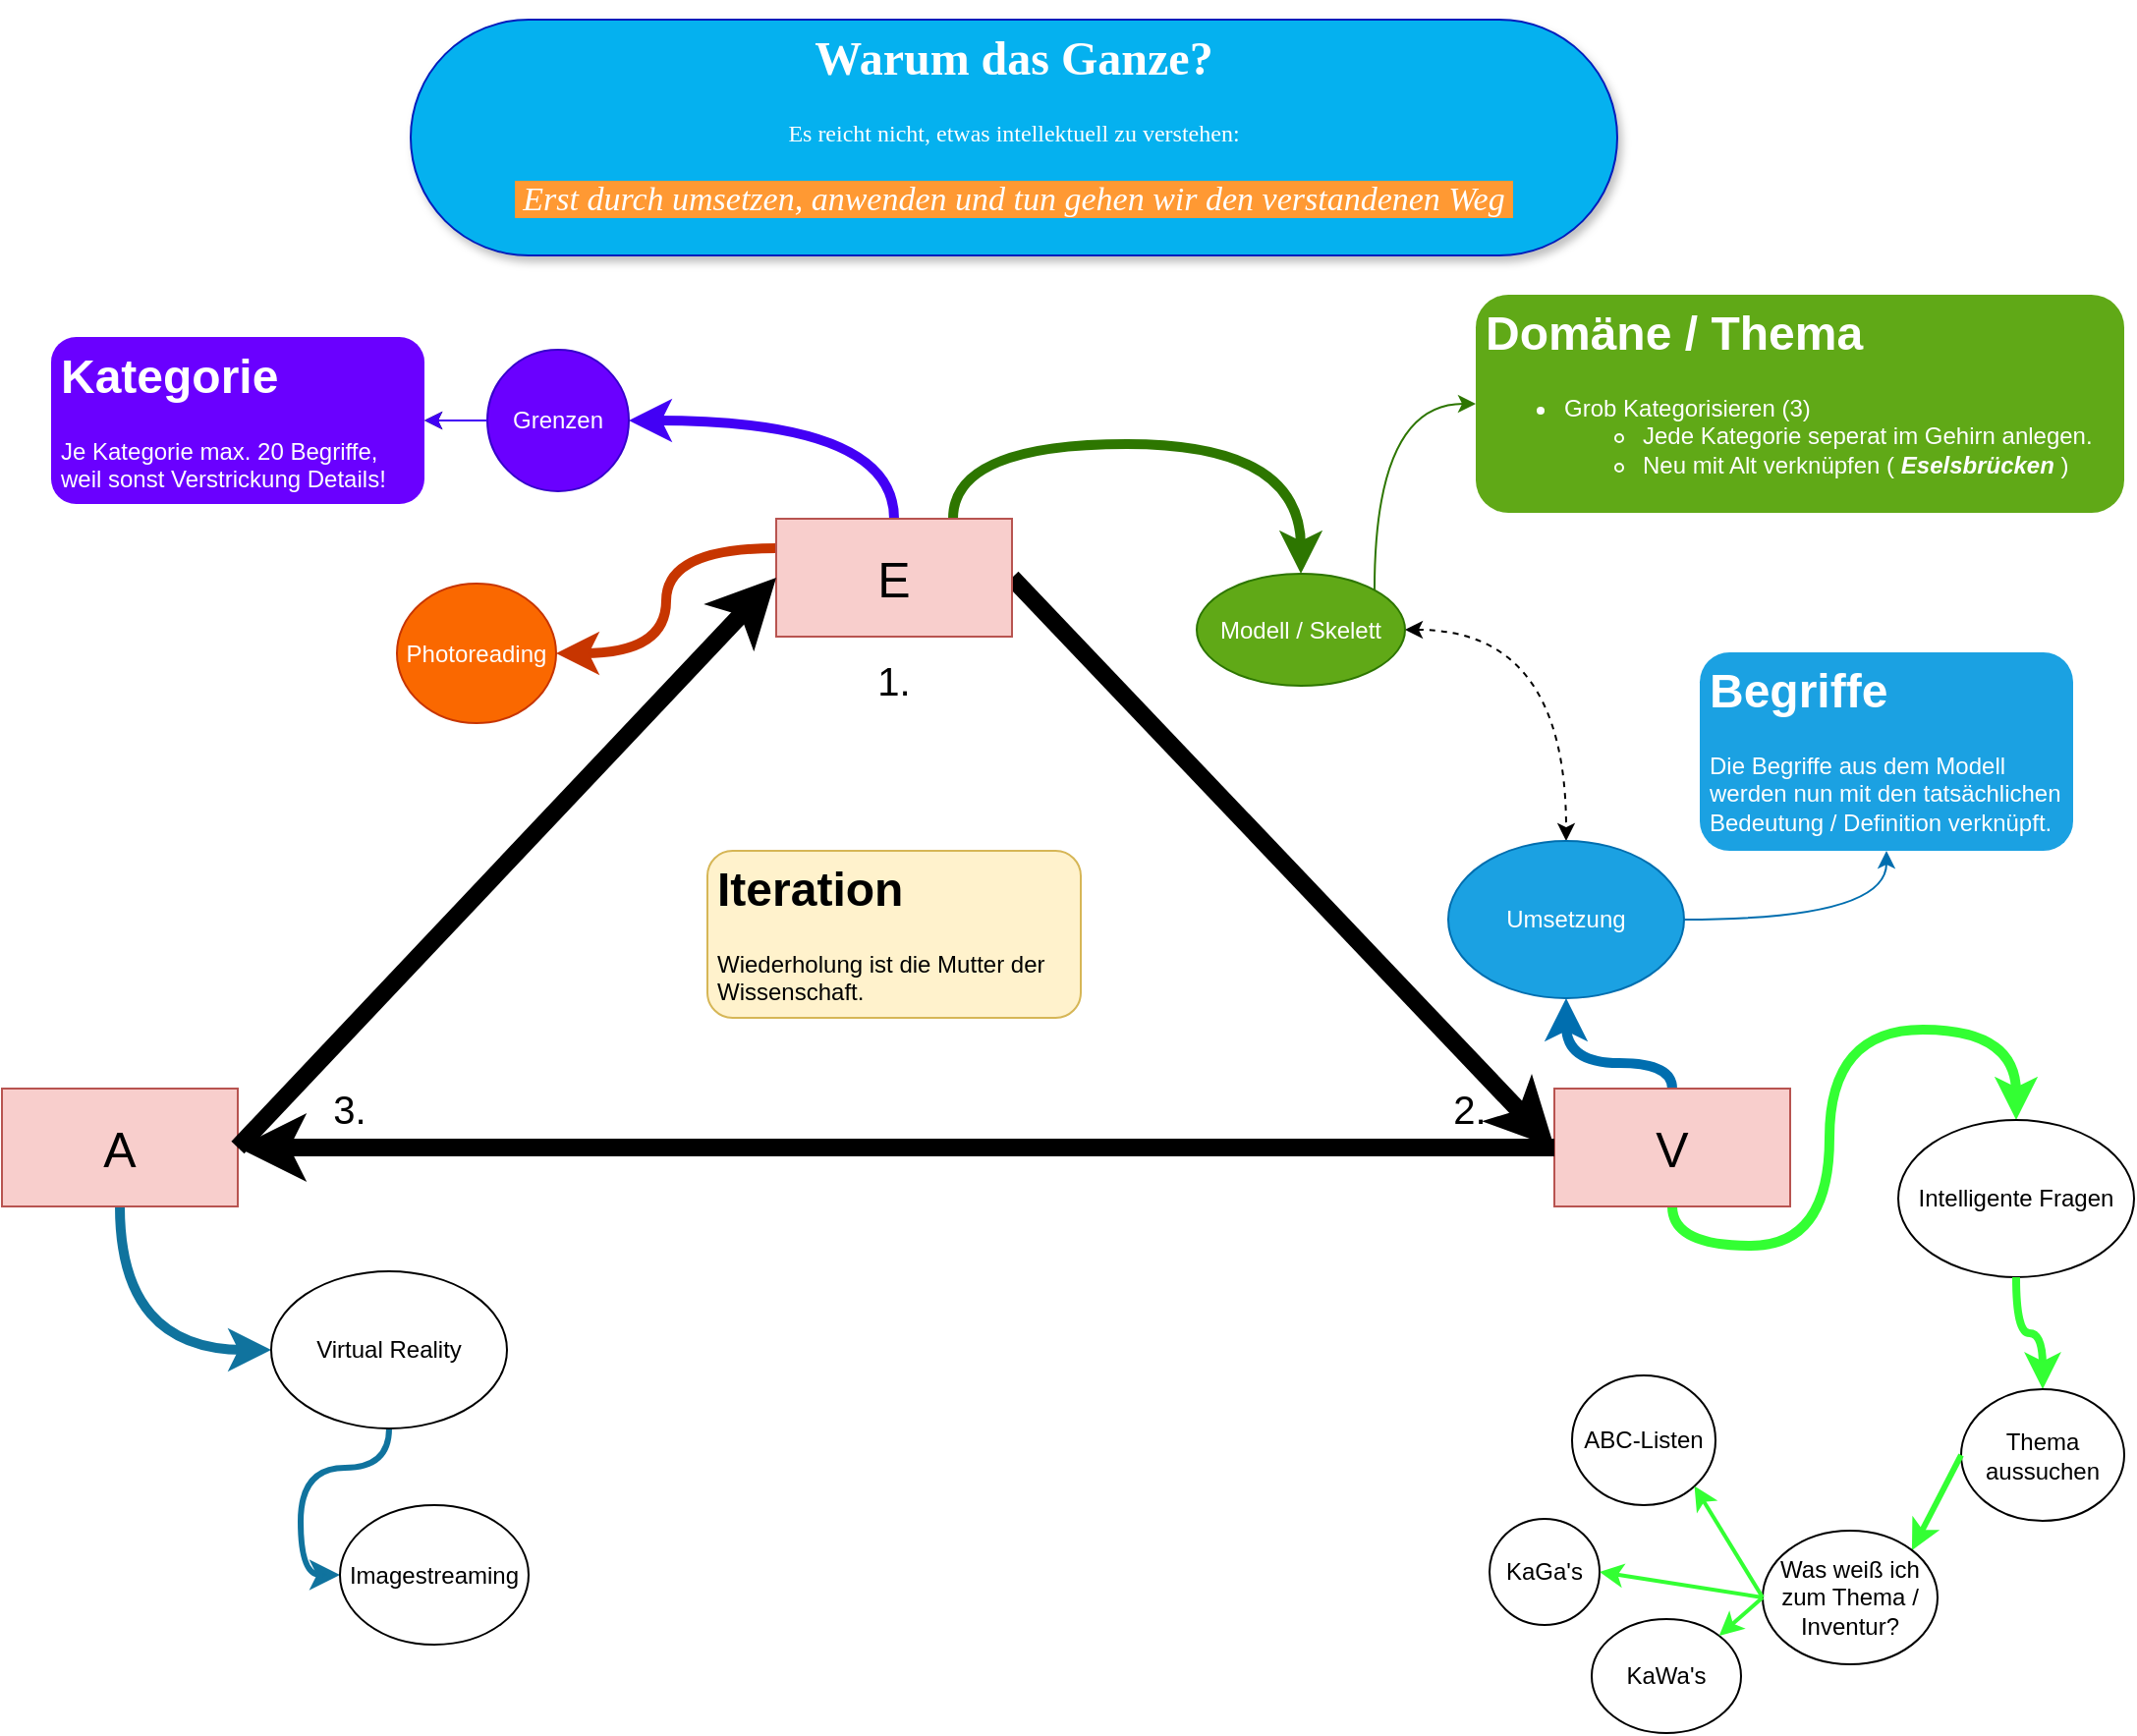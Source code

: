 <mxfile version="13.5.7" type="github" pages="2">
  <diagram id="7l1dg0tEb2V09woH2qkD" name="Page-1">
    <mxGraphModel dx="1798" dy="1771" grid="0" gridSize="10" guides="1" tooltips="1" connect="1" arrows="1" fold="1" page="1" pageScale="1" pageWidth="1169" pageHeight="827" math="0" shadow="0">
      <root>
        <mxCell id="0" />
        <mxCell id="1" parent="0" />
        <mxCell id="96YwABl5tEflGrhusscS-23" style="rounded=0;orthogonalLoop=1;jettySize=auto;html=1;exitX=1;exitY=0.5;exitDx=0;exitDy=0;entryX=0;entryY=0.5;entryDx=0;entryDy=0;endArrow=classic;endFill=1;strokeWidth=9;" parent="1" source="96YwABl5tEflGrhusscS-2" target="96YwABl5tEflGrhusscS-4" edge="1">
          <mxGeometry relative="1" as="geometry" />
        </mxCell>
        <mxCell id="96YwABl5tEflGrhusscS-26" style="edgeStyle=orthogonalEdgeStyle;curved=1;rounded=0;orthogonalLoop=1;jettySize=auto;html=1;exitX=0.75;exitY=0;exitDx=0;exitDy=0;entryX=0.5;entryY=0;entryDx=0;entryDy=0;endArrow=classic;endFill=1;strokeWidth=5;startArrow=none;startFill=0;fillColor=#60a917;strokeColor=#2D7600;" parent="1" source="96YwABl5tEflGrhusscS-2" target="96YwABl5tEflGrhusscS-6" edge="1">
          <mxGeometry relative="1" as="geometry">
            <Array as="points">
              <mxPoint x="542" y="164" />
              <mxPoint x="719" y="164" />
            </Array>
          </mxGeometry>
        </mxCell>
        <mxCell id="96YwABl5tEflGrhusscS-31" style="edgeStyle=orthogonalEdgeStyle;rounded=0;orthogonalLoop=1;jettySize=auto;html=1;exitX=0.5;exitY=0;exitDx=0;exitDy=0;startArrow=none;startFill=0;endArrow=classic;endFill=1;strokeWidth=5;curved=1;fillColor=#6a00ff;entryX=1;entryY=0.5;entryDx=0;entryDy=0;strokeColor=#4200F5;" parent="1" source="96YwABl5tEflGrhusscS-2" target="96YwABl5tEflGrhusscS-30" edge="1">
          <mxGeometry relative="1" as="geometry">
            <mxPoint x="367" y="165" as="targetPoint" />
          </mxGeometry>
        </mxCell>
        <mxCell id="XxDKk7C5Enc9TNX7SFU2-21" style="edgeStyle=orthogonalEdgeStyle;rounded=0;orthogonalLoop=1;jettySize=auto;html=1;exitX=0;exitY=0.25;exitDx=0;exitDy=0;entryX=1;entryY=0.5;entryDx=0;entryDy=0;strokeWidth=5;curved=1;fillColor=#fa6800;strokeColor=#C73500;" parent="1" source="96YwABl5tEflGrhusscS-2" target="XxDKk7C5Enc9TNX7SFU2-19" edge="1">
          <mxGeometry relative="1" as="geometry" />
        </mxCell>
        <mxCell id="96YwABl5tEflGrhusscS-2" value="&lt;font style=&quot;font-size: 25px&quot;&gt;E&lt;/font&gt;" style="rounded=0;whiteSpace=wrap;html=1;fillColor=#f8cecc;strokeColor=#b85450;" parent="1" vertex="1">
          <mxGeometry x="452" y="202" width="120" height="60" as="geometry" />
        </mxCell>
        <mxCell id="96YwABl5tEflGrhusscS-9" style="edgeStyle=orthogonalEdgeStyle;rounded=0;orthogonalLoop=1;jettySize=auto;html=1;exitX=0.5;exitY=1;exitDx=0;exitDy=0;entryX=0;entryY=0.5;entryDx=0;entryDy=0;curved=1;strokeWidth=3;fillColor=#b1ddf0;strokeColor=#10739e;" parent="1" source="96YwABl5tEflGrhusscS-8" target="96YwABl5tEflGrhusscS-7" edge="1">
          <mxGeometry relative="1" as="geometry" />
        </mxCell>
        <mxCell id="96YwABl5tEflGrhusscS-10" style="edgeStyle=orthogonalEdgeStyle;rounded=0;orthogonalLoop=1;jettySize=auto;html=1;exitX=0.5;exitY=1;exitDx=0;exitDy=0;entryX=0;entryY=0.5;entryDx=0;entryDy=0;curved=1;strokeWidth=5;fillColor=#b1ddf0;strokeColor=#10739e;" parent="1" source="96YwABl5tEflGrhusscS-3" target="96YwABl5tEflGrhusscS-8" edge="1">
          <mxGeometry relative="1" as="geometry" />
        </mxCell>
        <mxCell id="96YwABl5tEflGrhusscS-3" value="&lt;font style=&quot;font-size: 25px&quot;&gt;A&lt;/font&gt;" style="rounded=0;whiteSpace=wrap;html=1;fillColor=#f8cecc;strokeColor=#b85450;" parent="1" vertex="1">
          <mxGeometry x="58" y="492" width="120" height="60" as="geometry" />
        </mxCell>
        <mxCell id="96YwABl5tEflGrhusscS-16" style="edgeStyle=orthogonalEdgeStyle;rounded=0;orthogonalLoop=1;jettySize=auto;html=1;exitX=0.5;exitY=1;exitDx=0;exitDy=0;entryX=0.5;entryY=0;entryDx=0;entryDy=0;curved=1;strokeWidth=5;strokeColor=#33FF33;" parent="1" source="96YwABl5tEflGrhusscS-4" target="96YwABl5tEflGrhusscS-12" edge="1">
          <mxGeometry relative="1" as="geometry">
            <Array as="points">
              <mxPoint x="908" y="572" />
              <mxPoint x="988" y="572" />
              <mxPoint x="988" y="462" />
              <mxPoint x="1083" y="462" />
            </Array>
          </mxGeometry>
        </mxCell>
        <mxCell id="96YwABl5tEflGrhusscS-20" style="edgeStyle=orthogonalEdgeStyle;rounded=0;orthogonalLoop=1;jettySize=auto;html=1;exitX=0.5;exitY=0;exitDx=0;exitDy=0;entryX=0.5;entryY=1;entryDx=0;entryDy=0;curved=1;fillColor=#1ba1e2;strokeColor=#006EAF;strokeWidth=5;" parent="1" source="96YwABl5tEflGrhusscS-4" target="96YwABl5tEflGrhusscS-11" edge="1">
          <mxGeometry relative="1" as="geometry">
            <Array as="points">
              <mxPoint x="908" y="479" />
              <mxPoint x="854" y="479" />
            </Array>
          </mxGeometry>
        </mxCell>
        <mxCell id="96YwABl5tEflGrhusscS-4" value="&lt;font style=&quot;font-size: 25px&quot;&gt;V&lt;/font&gt;" style="rounded=0;whiteSpace=wrap;html=1;fillColor=#f8cecc;strokeColor=#b85450;" parent="1" vertex="1">
          <mxGeometry x="848" y="492" width="120" height="60" as="geometry" />
        </mxCell>
        <mxCell id="96YwABl5tEflGrhusscS-27" style="edgeStyle=orthogonalEdgeStyle;curved=1;rounded=0;orthogonalLoop=1;jettySize=auto;html=1;exitX=1;exitY=0.5;exitDx=0;exitDy=0;entryX=0.5;entryY=0;entryDx=0;entryDy=0;startArrow=classic;startFill=1;endArrow=classic;endFill=1;strokeWidth=1;dashed=1;" parent="1" source="96YwABl5tEflGrhusscS-6" target="96YwABl5tEflGrhusscS-11" edge="1">
          <mxGeometry relative="1" as="geometry" />
        </mxCell>
        <mxCell id="96YwABl5tEflGrhusscS-6" value="Modell / Skelett" style="ellipse;whiteSpace=wrap;html=1;fillColor=#60a917;strokeColor=#2D7600;fontColor=#ffffff;" parent="1" vertex="1">
          <mxGeometry x="666" y="230" width="106" height="57" as="geometry" />
        </mxCell>
        <UserObject label="Imagestreaming" link="http://127.0.0.1:8080/#Imagestreaming" id="96YwABl5tEflGrhusscS-7">
          <mxCell style="ellipse;whiteSpace=wrap;html=1;noLabel=0;container=0;treeFolding=0;treeMoving=0;comic=0;" parent="1" vertex="1">
            <mxGeometry x="230" y="704" width="96" height="71" as="geometry" />
          </mxCell>
        </UserObject>
        <mxCell id="96YwABl5tEflGrhusscS-8" value="Virtual Reality" style="ellipse;whiteSpace=wrap;html=1;" parent="1" vertex="1">
          <mxGeometry x="195" y="585" width="120" height="80" as="geometry" />
        </mxCell>
        <mxCell id="96YwABl5tEflGrhusscS-11" value="Umsetzung" style="ellipse;whiteSpace=wrap;html=1;fillColor=#1ba1e2;strokeColor=#006EAF;fontColor=#ffffff;" parent="1" vertex="1">
          <mxGeometry x="794" y="366" width="120" height="80" as="geometry" />
        </mxCell>
        <mxCell id="96YwABl5tEflGrhusscS-12" value="Intelligente Fragen" style="ellipse;whiteSpace=wrap;html=1;" parent="1" vertex="1">
          <mxGeometry x="1023" y="508" width="120" height="80" as="geometry" />
        </mxCell>
        <mxCell id="96YwABl5tEflGrhusscS-13" value="ABC-Listen" style="ellipse;whiteSpace=wrap;html=1;" parent="1" vertex="1">
          <mxGeometry x="857" y="638" width="73" height="66" as="geometry" />
        </mxCell>
        <mxCell id="96YwABl5tEflGrhusscS-14" value="KaWa&#39;s" style="ellipse;whiteSpace=wrap;html=1;" parent="1" vertex="1">
          <mxGeometry x="867" y="762" width="76" height="58" as="geometry" />
        </mxCell>
        <mxCell id="96YwABl5tEflGrhusscS-15" value="KaGa&#39;s" style="ellipse;whiteSpace=wrap;html=1;" parent="1" vertex="1">
          <mxGeometry x="815" y="711" width="56" height="54" as="geometry" />
        </mxCell>
        <mxCell id="96YwABl5tEflGrhusscS-24" style="rounded=0;orthogonalLoop=1;jettySize=auto;html=1;exitX=0;exitY=0.5;exitDx=0;exitDy=0;entryX=1;entryY=0.5;entryDx=0;entryDy=0;endArrow=none;endFill=0;strokeWidth=9;startArrow=classic;startFill=1;" parent="1" source="96YwABl5tEflGrhusscS-2" target="96YwABl5tEflGrhusscS-3" edge="1">
          <mxGeometry relative="1" as="geometry">
            <mxPoint x="374" y="332" as="sourcePoint" />
            <mxPoint x="650" y="622" as="targetPoint" />
          </mxGeometry>
        </mxCell>
        <mxCell id="96YwABl5tEflGrhusscS-25" style="rounded=0;orthogonalLoop=1;jettySize=auto;html=1;exitX=0;exitY=0.5;exitDx=0;exitDy=0;endArrow=classic;endFill=1;entryX=1;entryY=0.5;entryDx=0;entryDy=0;strokeWidth=9;startArrow=none;startFill=0;" parent="1" source="96YwABl5tEflGrhusscS-4" target="96YwABl5tEflGrhusscS-3" edge="1">
          <mxGeometry relative="1" as="geometry">
            <mxPoint x="462" y="242" as="sourcePoint" />
            <mxPoint x="358" y="532" as="targetPoint" />
          </mxGeometry>
        </mxCell>
        <mxCell id="96YwABl5tEflGrhusscS-28" value="&lt;h1&gt;Domäne / Thema&lt;/h1&gt;&lt;p style=&quot;text-align: justify&quot;&gt;&lt;/p&gt;&lt;p style=&quot;text-align: justify&quot;&gt;&lt;/p&gt;&lt;ul&gt;&lt;li&gt;Grob Kategorisieren (3)&lt;/li&gt;&lt;ul&gt;&lt;li&gt;Jede Kategorie seperat im Gehirn anlegen.&lt;/li&gt;&lt;li&gt;Neu mit Alt verknüpfen ( &lt;b&gt;&lt;i&gt;Eselsbrücken&lt;/i&gt;&lt;/b&gt; )&lt;/li&gt;&lt;/ul&gt;&lt;/ul&gt;&lt;p&gt;&lt;/p&gt;&lt;p&gt;&lt;/p&gt;" style="text;html=1;fillColor=#60a917;spacing=5;spacingTop=-20;whiteSpace=wrap;overflow=hidden;rounded=1;fontColor=#ffffff;" parent="1" vertex="1">
          <mxGeometry x="808" y="88" width="330" height="111" as="geometry" />
        </mxCell>
        <mxCell id="lR_iAWAYwTOvyQRSzJHP-3" value="" style="edgeStyle=orthogonalEdgeStyle;rounded=0;orthogonalLoop=1;jettySize=auto;html=1;strokeWidth=1;" edge="1" parent="1" source="96YwABl5tEflGrhusscS-30" target="96YwABl5tEflGrhusscS-32">
          <mxGeometry relative="1" as="geometry" />
        </mxCell>
        <mxCell id="96YwABl5tEflGrhusscS-30" value="Grenzen" style="ellipse;whiteSpace=wrap;html=1;fillColor=#6a00ff;strokeColor=#3700CC;fontColor=#ffffff;" parent="1" vertex="1">
          <mxGeometry x="305" y="116" width="72" height="72" as="geometry" />
        </mxCell>
        <mxCell id="96YwABl5tEflGrhusscS-32" value="&lt;h1&gt;Kategorie&lt;/h1&gt;&lt;p&gt;Je Kategorie max. 20 Begriffe, weil sonst Verstrickung Details!&lt;/p&gt;" style="text;html=1;fillColor=#6a00ff;spacing=5;spacingTop=-20;whiteSpace=wrap;overflow=hidden;rounded=1;fontColor=#ffffff;" parent="1" vertex="1">
          <mxGeometry x="83" y="109.5" width="190" height="85" as="geometry" />
        </mxCell>
        <mxCell id="96YwABl5tEflGrhusscS-34" value="&lt;h1&gt;Begriffe&lt;/h1&gt;&lt;p&gt;Die Begriffe aus dem Modell werden nun mit den tatsächlichen Bedeutung / Definition verknüpft.&lt;/p&gt;" style="text;html=1;fillColor=#1ba1e2;spacing=5;spacingTop=-20;whiteSpace=wrap;overflow=hidden;rounded=1;fontColor=#ffffff;" parent="1" vertex="1">
          <mxGeometry x="922" y="270" width="190" height="101" as="geometry" />
        </mxCell>
        <mxCell id="96YwABl5tEflGrhusscS-36" value="&lt;font style=&quot;font-size: 20px&quot;&gt;1.&lt;/font&gt;" style="text;html=1;strokeColor=none;fillColor=none;align=center;verticalAlign=middle;whiteSpace=wrap;rounded=0;" parent="1" vertex="1">
          <mxGeometry x="492" y="274" width="40" height="20" as="geometry" />
        </mxCell>
        <mxCell id="96YwABl5tEflGrhusscS-37" value="&lt;font style=&quot;font-size: 20px&quot;&gt;2.&lt;/font&gt;" style="text;html=1;strokeColor=none;fillColor=none;align=center;verticalAlign=middle;whiteSpace=wrap;rounded=0;" parent="1" vertex="1">
          <mxGeometry x="785" y="492" width="40" height="20" as="geometry" />
        </mxCell>
        <mxCell id="96YwABl5tEflGrhusscS-38" value="&lt;font style=&quot;font-size: 20px&quot;&gt;3.&lt;/font&gt;" style="text;html=1;strokeColor=none;fillColor=none;align=center;verticalAlign=middle;whiteSpace=wrap;rounded=0;" parent="1" vertex="1">
          <mxGeometry x="215" y="492" width="40" height="20" as="geometry" />
        </mxCell>
        <mxCell id="XxDKk7C5Enc9TNX7SFU2-5" style="edgeStyle=orthogonalEdgeStyle;rounded=0;orthogonalLoop=1;jettySize=auto;html=1;exitX=0.5;exitY=1;exitDx=0;exitDy=0;entryX=0.5;entryY=0;entryDx=0;entryDy=0;curved=1;strokeColor=#33FF33;strokeWidth=4;" parent="1" source="96YwABl5tEflGrhusscS-12" target="XxDKk7C5Enc9TNX7SFU2-6" edge="1">
          <mxGeometry relative="1" as="geometry">
            <mxPoint x="931" y="774" as="sourcePoint" />
          </mxGeometry>
        </mxCell>
        <mxCell id="XxDKk7C5Enc9TNX7SFU2-6" value="Thema aussuchen" style="ellipse;whiteSpace=wrap;html=1;" parent="1" vertex="1">
          <mxGeometry x="1055" y="645" width="83" height="67" as="geometry" />
        </mxCell>
        <mxCell id="XxDKk7C5Enc9TNX7SFU2-7" style="rounded=0;orthogonalLoop=1;jettySize=auto;html=1;exitX=0;exitY=0.5;exitDx=0;exitDy=0;entryX=1;entryY=0;entryDx=0;entryDy=0;strokeColor=#33FF33;strokeWidth=3;" parent="1" source="XxDKk7C5Enc9TNX7SFU2-6" target="XxDKk7C5Enc9TNX7SFU2-8" edge="1">
          <mxGeometry relative="1" as="geometry">
            <mxPoint x="764" y="802" as="sourcePoint" />
          </mxGeometry>
        </mxCell>
        <mxCell id="XxDKk7C5Enc9TNX7SFU2-8" value="Was weiß ich zum Thema / Inventur?" style="ellipse;whiteSpace=wrap;html=1;" parent="1" vertex="1">
          <mxGeometry x="954" y="717" width="89" height="68" as="geometry" />
        </mxCell>
        <mxCell id="XxDKk7C5Enc9TNX7SFU2-10" style="rounded=0;orthogonalLoop=1;jettySize=auto;html=1;exitX=0;exitY=0.5;exitDx=0;exitDy=0;entryX=1;entryY=0;entryDx=0;entryDy=0;strokeColor=#33FF33;strokeWidth=2;" parent="1" source="XxDKk7C5Enc9TNX7SFU2-8" target="96YwABl5tEflGrhusscS-14" edge="1">
          <mxGeometry relative="1" as="geometry">
            <mxPoint x="794.026" y="712.284" as="sourcePoint" />
            <mxPoint x="910.1" y="678" as="targetPoint" />
          </mxGeometry>
        </mxCell>
        <mxCell id="XxDKk7C5Enc9TNX7SFU2-12" style="rounded=0;orthogonalLoop=1;jettySize=auto;html=1;exitX=0;exitY=0.5;exitDx=0;exitDy=0;entryX=1;entryY=0.5;entryDx=0;entryDy=0;strokeColor=#33FF33;strokeWidth=2;" parent="1" source="XxDKk7C5Enc9TNX7SFU2-8" target="96YwABl5tEflGrhusscS-15" edge="1">
          <mxGeometry relative="1" as="geometry">
            <mxPoint x="864" y="699" as="sourcePoint" />
            <mxPoint x="773" y="711" as="targetPoint" />
          </mxGeometry>
        </mxCell>
        <mxCell id="XxDKk7C5Enc9TNX7SFU2-14" style="rounded=0;orthogonalLoop=1;jettySize=auto;html=1;exitX=0;exitY=0.5;exitDx=0;exitDy=0;entryX=1;entryY=1;entryDx=0;entryDy=0;strokeColor=#33FF33;strokeWidth=2;" parent="1" source="XxDKk7C5Enc9TNX7SFU2-8" target="96YwABl5tEflGrhusscS-13" edge="1">
          <mxGeometry relative="1" as="geometry">
            <mxPoint x="882" y="689" as="sourcePoint" />
            <mxPoint x="791" y="701" as="targetPoint" />
          </mxGeometry>
        </mxCell>
        <object label="&lt;h1&gt;Iteration&lt;br&gt;&lt;/h1&gt;&lt;p&gt;Wiederholung ist die Mutter der Wissenschaft.&lt;/p&gt;" id="XxDKk7C5Enc9TNX7SFU2-15">
          <mxCell style="text;html=1;strokeColor=#d6b656;fillColor=#fff2cc;spacing=5;spacingTop=-20;whiteSpace=wrap;overflow=hidden;rounded=1;" parent="1" vertex="1">
            <mxGeometry x="417" y="371" width="190" height="85" as="geometry" />
          </mxCell>
        </object>
        <UserObject label="&lt;h1 align=&quot;center&quot;&gt;&lt;font face=&quot;Comic Sans MS&quot;&gt;Warum das Ganze?&lt;br&gt;&lt;/font&gt;&lt;/h1&gt;&lt;div align=&quot;center&quot;&gt;&lt;font face=&quot;Comic Sans MS&quot;&gt;Es reicht nicht, etwas intellektuell zu verstehen:&lt;/font&gt;&lt;/div&gt;&lt;div align=&quot;left&quot;&gt;&lt;blockquote style=&quot;font-size: 17px&quot;&gt;&lt;div&gt;&lt;span style=&quot;background-color: rgb(255 , 153 , 51)&quot;&gt;&lt;font style=&quot;font-size: 17px&quot; face=&quot;Times New Roman&quot; color=&quot;#FFFFFF&quot;&gt;&lt;i&gt;&amp;nbsp;Erst durch umsetzen, anwenden und tun gehen wir den verstandenen Weg&amp;nbsp;&lt;/i&gt;&lt;/font&gt;&lt;/span&gt;&lt;font face=&quot;Comic Sans MS&quot;&gt;&lt;br&gt;&lt;/font&gt;&lt;/div&gt;&lt;/blockquote&gt;&lt;/div&gt;" link="http://127.0.0.1:8080/#EVA-Diagramm" id="XxDKk7C5Enc9TNX7SFU2-16">
          <mxCell style="text;html=1;strokeColor=#001DBC;spacing=5;spacingTop=-20;whiteSpace=wrap;overflow=hidden;rounded=1;fontColor=#ffffff;align=center;fillColor=#05B1EF;arcSize=50;shadow=1;sketch=0;glass=0;" parent="1" vertex="1">
            <mxGeometry x="266" y="-52" width="614" height="120" as="geometry" />
          </mxCell>
        </UserObject>
        <UserObject label="Photoreading" link="https://1drv.ms/b/s!AnAzeiSFc--Uh9o2wIYooI-SM2pa7w?e=JApZZM" id="XxDKk7C5Enc9TNX7SFU2-19">
          <mxCell style="ellipse;whiteSpace=wrap;html=1;fillColor=#fa6800;strokeColor=#C73500;fontColor=#ffffff;" parent="1" vertex="1">
            <mxGeometry x="259" y="235" width="81" height="71" as="geometry" />
          </mxCell>
        </UserObject>
        <mxCell id="lR_iAWAYwTOvyQRSzJHP-1" style="edgeStyle=orthogonalEdgeStyle;rounded=0;orthogonalLoop=1;jettySize=auto;html=1;exitX=0;exitY=0.5;exitDx=0;exitDy=0;startArrow=none;startFill=0;endArrow=classic;endFill=1;strokeWidth=1;curved=1;fillColor=#6a00ff;entryX=1;entryY=0.5;entryDx=0;entryDy=0;strokeColor=#4200F5;" edge="1" parent="1" source="96YwABl5tEflGrhusscS-30" target="96YwABl5tEflGrhusscS-32">
          <mxGeometry relative="1" as="geometry">
            <mxPoint x="387.0" y="162" as="targetPoint" />
            <mxPoint x="522" y="212" as="sourcePoint" />
          </mxGeometry>
        </mxCell>
        <mxCell id="lR_iAWAYwTOvyQRSzJHP-2" style="edgeStyle=orthogonalEdgeStyle;curved=1;rounded=0;orthogonalLoop=1;jettySize=auto;html=1;exitX=1;exitY=0;exitDx=0;exitDy=0;entryX=0;entryY=0.5;entryDx=0;entryDy=0;endArrow=classic;endFill=1;strokeWidth=1;startArrow=none;startFill=0;fillColor=#60a917;strokeColor=#2D7600;" edge="1" parent="1" source="96YwABl5tEflGrhusscS-6" target="96YwABl5tEflGrhusscS-28">
          <mxGeometry relative="1" as="geometry">
            <Array as="points">
              <mxPoint x="757" y="144" />
            </Array>
            <mxPoint x="552" y="212" as="sourcePoint" />
            <mxPoint x="729" y="240" as="targetPoint" />
          </mxGeometry>
        </mxCell>
        <mxCell id="lR_iAWAYwTOvyQRSzJHP-5" style="edgeStyle=orthogonalEdgeStyle;rounded=0;orthogonalLoop=1;jettySize=auto;html=1;exitX=1;exitY=0.5;exitDx=0;exitDy=0;entryX=0.5;entryY=1;entryDx=0;entryDy=0;curved=1;fillColor=#1ba1e2;strokeColor=#006EAF;strokeWidth=1;" edge="1" parent="1" source="96YwABl5tEflGrhusscS-11" target="96YwABl5tEflGrhusscS-34">
          <mxGeometry relative="1" as="geometry">
            <mxPoint x="995" y="426" as="sourcePoint" />
            <mxPoint x="941" y="380" as="targetPoint" />
          </mxGeometry>
        </mxCell>
      </root>
    </mxGraphModel>
  </diagram>
  <diagram id="veIiC_OZgwiLiIYlhqIH" name="Page-2">
    <mxGraphModel dx="899" dy="472" grid="0" gridSize="10" guides="1" tooltips="1" connect="1" arrows="1" fold="1" page="1" pageScale="1" pageWidth="827" pageHeight="1169" math="0" shadow="0">
      <root>
        <mxCell id="FdaBOIhiQqjDCXqdsNwU-0" />
        <mxCell id="FdaBOIhiQqjDCXqdsNwU-1" parent="FdaBOIhiQqjDCXqdsNwU-0" />
        <UserObject label="" link="XxDKk7C5Enc9TNX7SFU2-15" id="zeW7RC0Ifn9JJgKbvM94-0">
          <mxCell style="ellipse;whiteSpace=wrap;html=1;aspect=fixed;" vertex="1" parent="FdaBOIhiQqjDCXqdsNwU-1">
            <mxGeometry x="303" y="168" width="80" height="80" as="geometry" />
          </mxCell>
        </UserObject>
      </root>
    </mxGraphModel>
  </diagram>
</mxfile>
